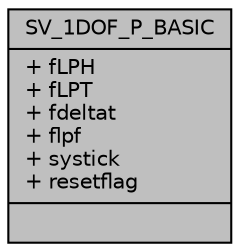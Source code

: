 digraph "SV_1DOF_P_BASIC"
{
  edge [fontname="Helvetica",fontsize="10",labelfontname="Helvetica",labelfontsize="10"];
  node [fontname="Helvetica",fontsize="10",shape=record];
  Node1 [label="{SV_1DOF_P_BASIC\n|+ fLPH\l+ fLPT\l+ fdeltat\l+ flpf\l+ systick\l+ resetflag\l|}",height=0.2,width=0.4,color="black", fillcolor="grey75", style="filled", fontcolor="black"];
}
